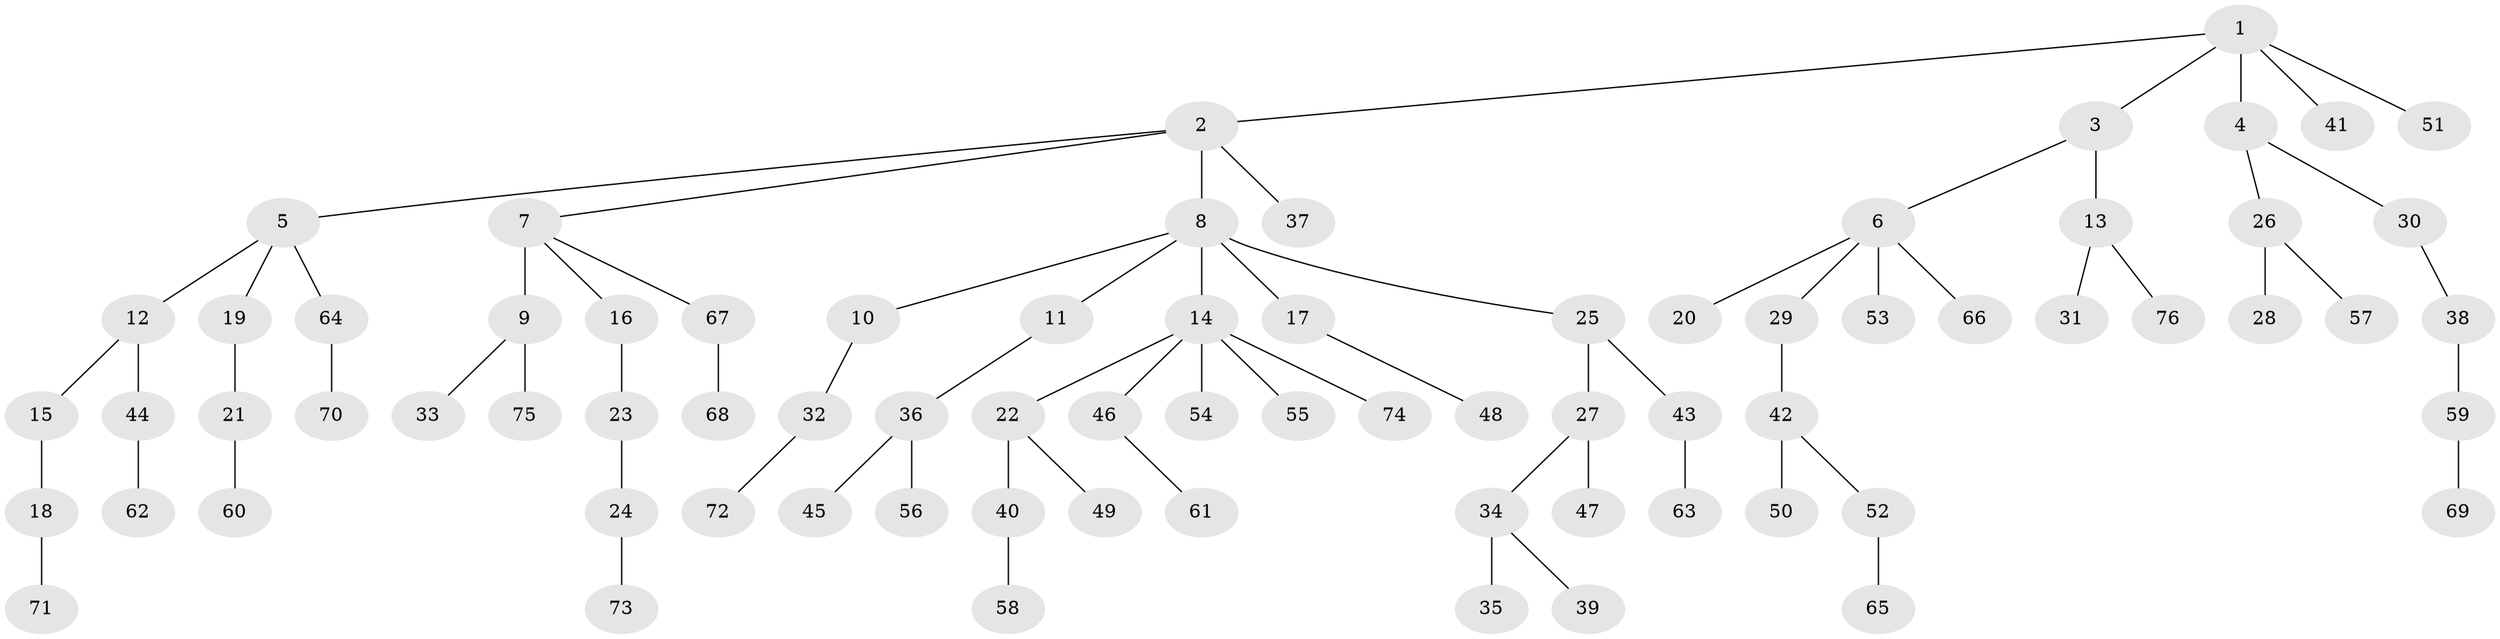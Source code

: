 // original degree distribution, {5: 0.027210884353741496, 6: 0.027210884353741496, 4: 0.05442176870748299, 2: 0.1836734693877551, 8: 0.013605442176870748, 3: 0.14965986394557823, 1: 0.54421768707483}
// Generated by graph-tools (version 1.1) at 2025/36/03/09/25 02:36:49]
// undirected, 76 vertices, 75 edges
graph export_dot {
graph [start="1"]
  node [color=gray90,style=filled];
  1;
  2;
  3;
  4;
  5;
  6;
  7;
  8;
  9;
  10;
  11;
  12;
  13;
  14;
  15;
  16;
  17;
  18;
  19;
  20;
  21;
  22;
  23;
  24;
  25;
  26;
  27;
  28;
  29;
  30;
  31;
  32;
  33;
  34;
  35;
  36;
  37;
  38;
  39;
  40;
  41;
  42;
  43;
  44;
  45;
  46;
  47;
  48;
  49;
  50;
  51;
  52;
  53;
  54;
  55;
  56;
  57;
  58;
  59;
  60;
  61;
  62;
  63;
  64;
  65;
  66;
  67;
  68;
  69;
  70;
  71;
  72;
  73;
  74;
  75;
  76;
  1 -- 2 [weight=1.0];
  1 -- 3 [weight=1.0];
  1 -- 4 [weight=1.0];
  1 -- 41 [weight=1.0];
  1 -- 51 [weight=1.0];
  2 -- 5 [weight=1.0];
  2 -- 7 [weight=1.0];
  2 -- 8 [weight=1.0];
  2 -- 37 [weight=1.0];
  3 -- 6 [weight=1.0];
  3 -- 13 [weight=1.0];
  4 -- 26 [weight=1.0];
  4 -- 30 [weight=1.0];
  5 -- 12 [weight=1.0];
  5 -- 19 [weight=1.0];
  5 -- 64 [weight=1.0];
  6 -- 20 [weight=1.0];
  6 -- 29 [weight=1.0];
  6 -- 53 [weight=1.0];
  6 -- 66 [weight=1.0];
  7 -- 9 [weight=4.0];
  7 -- 16 [weight=1.0];
  7 -- 67 [weight=1.0];
  8 -- 10 [weight=1.0];
  8 -- 11 [weight=1.0];
  8 -- 14 [weight=1.0];
  8 -- 17 [weight=2.0];
  8 -- 25 [weight=1.0];
  9 -- 33 [weight=1.0];
  9 -- 75 [weight=1.0];
  10 -- 32 [weight=1.0];
  11 -- 36 [weight=1.0];
  12 -- 15 [weight=1.0];
  12 -- 44 [weight=1.0];
  13 -- 31 [weight=1.0];
  13 -- 76 [weight=1.0];
  14 -- 22 [weight=1.0];
  14 -- 46 [weight=1.0];
  14 -- 54 [weight=1.0];
  14 -- 55 [weight=2.0];
  14 -- 74 [weight=1.0];
  15 -- 18 [weight=1.0];
  16 -- 23 [weight=1.0];
  17 -- 48 [weight=1.0];
  18 -- 71 [weight=1.0];
  19 -- 21 [weight=1.0];
  21 -- 60 [weight=1.0];
  22 -- 40 [weight=1.0];
  22 -- 49 [weight=1.0];
  23 -- 24 [weight=1.0];
  24 -- 73 [weight=1.0];
  25 -- 27 [weight=1.0];
  25 -- 43 [weight=1.0];
  26 -- 28 [weight=1.0];
  26 -- 57 [weight=1.0];
  27 -- 34 [weight=1.0];
  27 -- 47 [weight=1.0];
  29 -- 42 [weight=1.0];
  30 -- 38 [weight=1.0];
  32 -- 72 [weight=1.0];
  34 -- 35 [weight=3.0];
  34 -- 39 [weight=1.0];
  36 -- 45 [weight=1.0];
  36 -- 56 [weight=2.0];
  38 -- 59 [weight=1.0];
  40 -- 58 [weight=4.0];
  42 -- 50 [weight=1.0];
  42 -- 52 [weight=1.0];
  43 -- 63 [weight=1.0];
  44 -- 62 [weight=1.0];
  46 -- 61 [weight=2.0];
  52 -- 65 [weight=1.0];
  59 -- 69 [weight=1.0];
  64 -- 70 [weight=1.0];
  67 -- 68 [weight=1.0];
}
